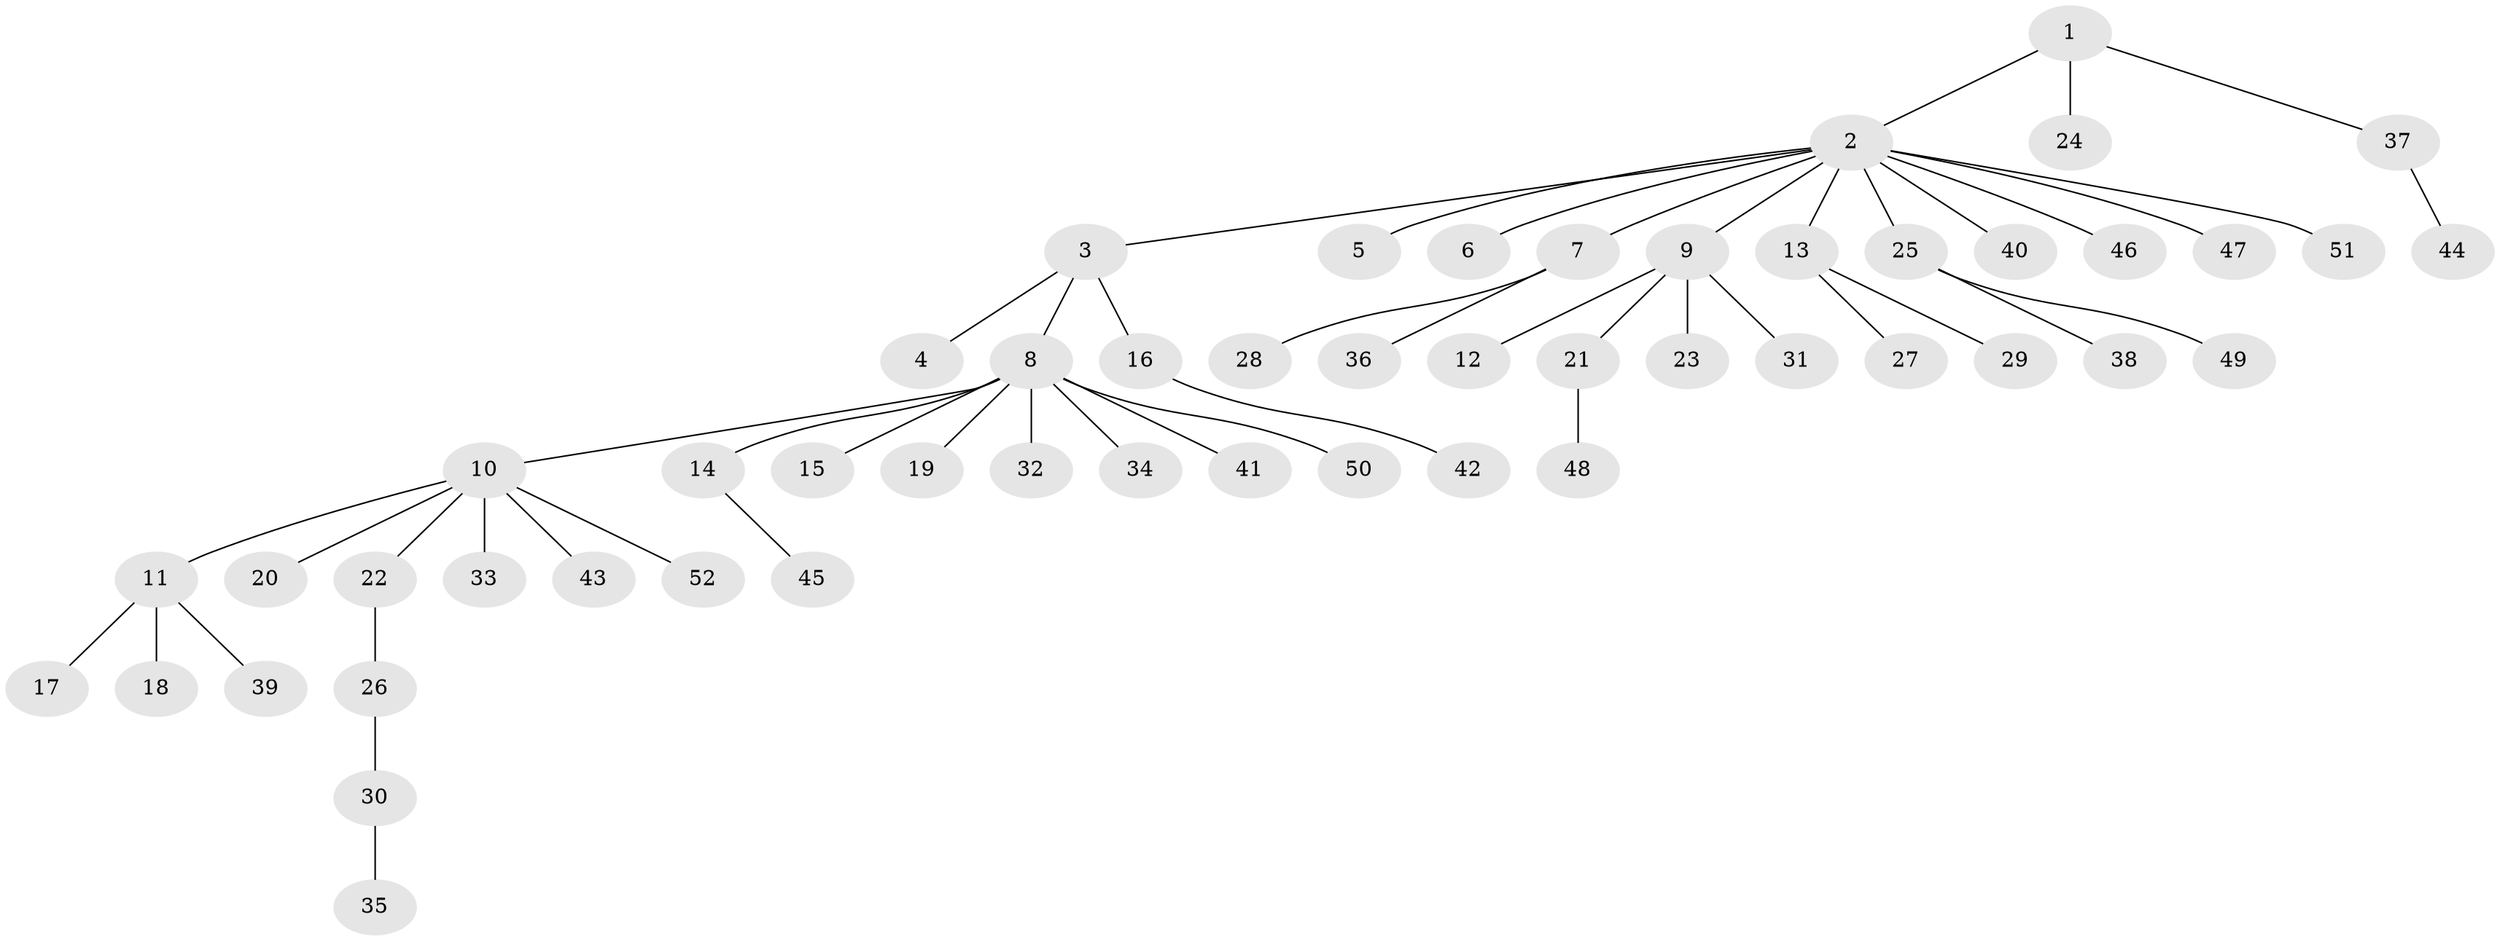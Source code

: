 // coarse degree distribution, {2: 0.13513513513513514, 11: 0.02702702702702703, 3: 0.05405405405405406, 1: 0.7027027027027027, 8: 0.02702702702702703, 4: 0.02702702702702703, 7: 0.02702702702702703}
// Generated by graph-tools (version 1.1) at 2025/23/03/03/25 07:23:53]
// undirected, 52 vertices, 51 edges
graph export_dot {
graph [start="1"]
  node [color=gray90,style=filled];
  1;
  2;
  3;
  4;
  5;
  6;
  7;
  8;
  9;
  10;
  11;
  12;
  13;
  14;
  15;
  16;
  17;
  18;
  19;
  20;
  21;
  22;
  23;
  24;
  25;
  26;
  27;
  28;
  29;
  30;
  31;
  32;
  33;
  34;
  35;
  36;
  37;
  38;
  39;
  40;
  41;
  42;
  43;
  44;
  45;
  46;
  47;
  48;
  49;
  50;
  51;
  52;
  1 -- 2;
  1 -- 24;
  1 -- 37;
  2 -- 3;
  2 -- 5;
  2 -- 6;
  2 -- 7;
  2 -- 9;
  2 -- 13;
  2 -- 25;
  2 -- 40;
  2 -- 46;
  2 -- 47;
  2 -- 51;
  3 -- 4;
  3 -- 8;
  3 -- 16;
  7 -- 28;
  7 -- 36;
  8 -- 10;
  8 -- 14;
  8 -- 15;
  8 -- 19;
  8 -- 32;
  8 -- 34;
  8 -- 41;
  8 -- 50;
  9 -- 12;
  9 -- 21;
  9 -- 23;
  9 -- 31;
  10 -- 11;
  10 -- 20;
  10 -- 22;
  10 -- 33;
  10 -- 43;
  10 -- 52;
  11 -- 17;
  11 -- 18;
  11 -- 39;
  13 -- 27;
  13 -- 29;
  14 -- 45;
  16 -- 42;
  21 -- 48;
  22 -- 26;
  25 -- 38;
  25 -- 49;
  26 -- 30;
  30 -- 35;
  37 -- 44;
}
